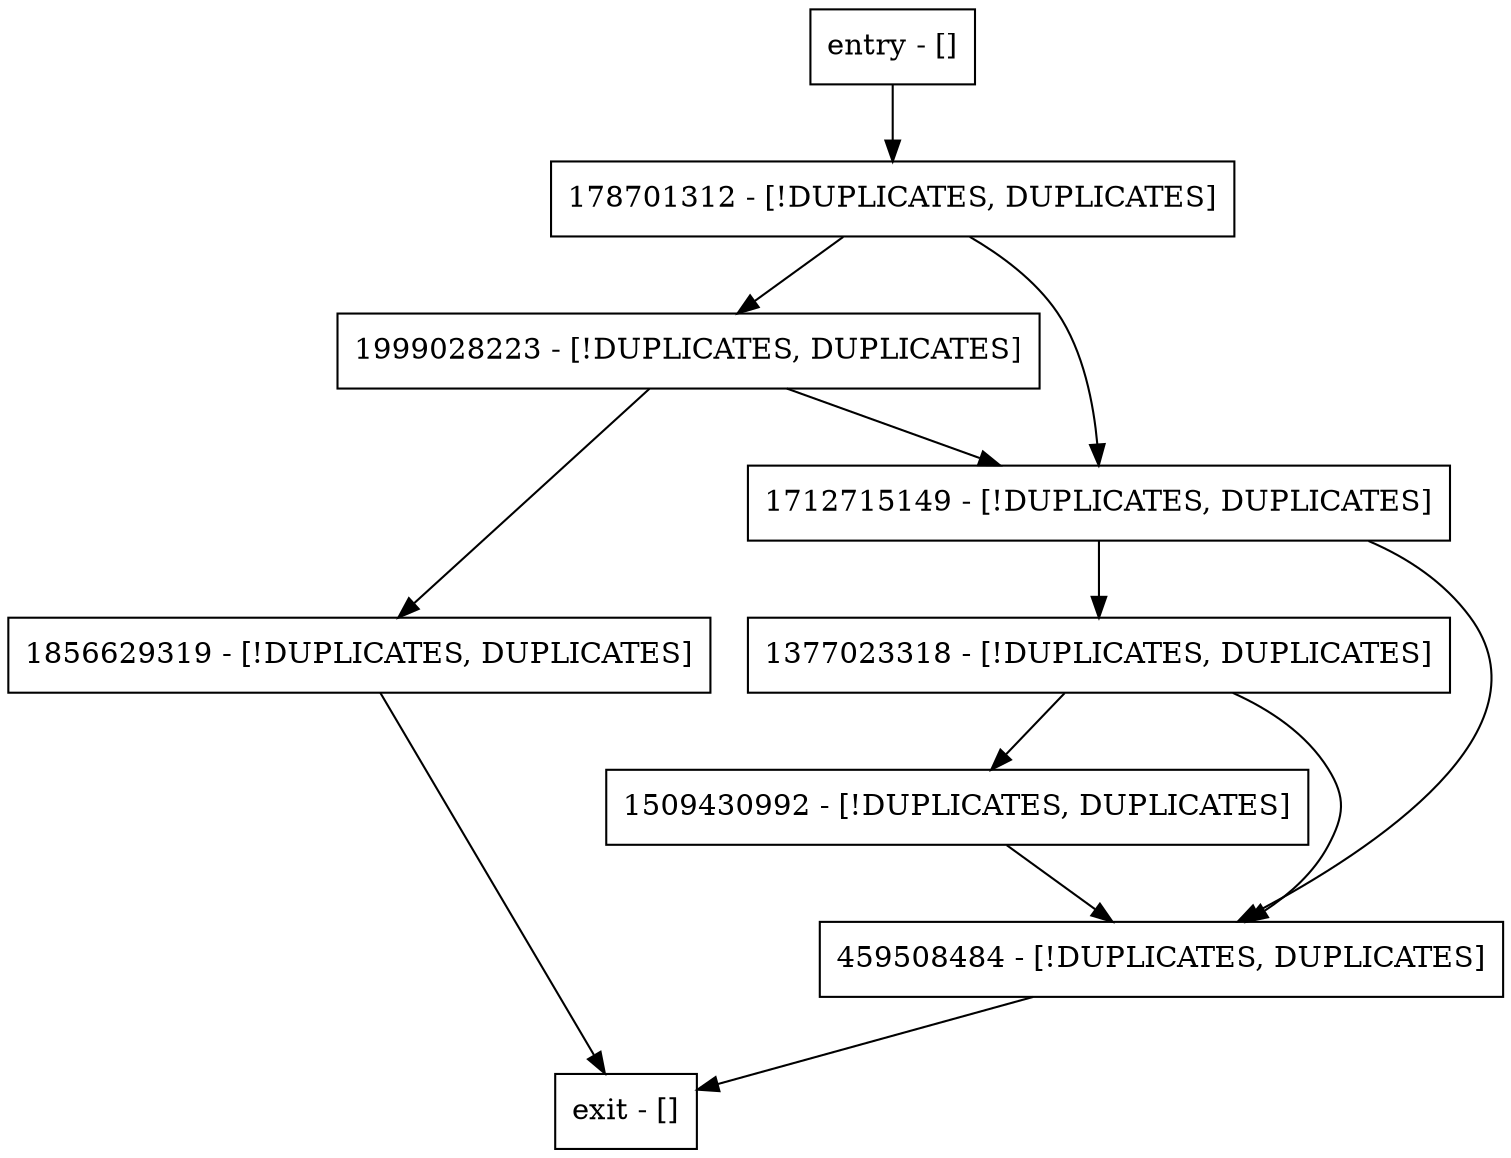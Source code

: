 digraph <init> {
node [shape=record];
1856629319 [label="1856629319 - [!DUPLICATES, DUPLICATES]"];
entry [label="entry - []"];
exit [label="exit - []"];
1999028223 [label="1999028223 - [!DUPLICATES, DUPLICATES]"];
178701312 [label="178701312 - [!DUPLICATES, DUPLICATES]"];
1377023318 [label="1377023318 - [!DUPLICATES, DUPLICATES]"];
1509430992 [label="1509430992 - [!DUPLICATES, DUPLICATES]"];
1712715149 [label="1712715149 - [!DUPLICATES, DUPLICATES]"];
459508484 [label="459508484 - [!DUPLICATES, DUPLICATES]"];
entry;
exit;
1856629319 -> exit;
entry -> 178701312;
1999028223 -> 1856629319;
1999028223 -> 1712715149;
178701312 -> 1999028223;
178701312 -> 1712715149;
1377023318 -> 1509430992;
1377023318 -> 459508484;
1509430992 -> 459508484;
1712715149 -> 1377023318;
1712715149 -> 459508484;
459508484 -> exit;
}
